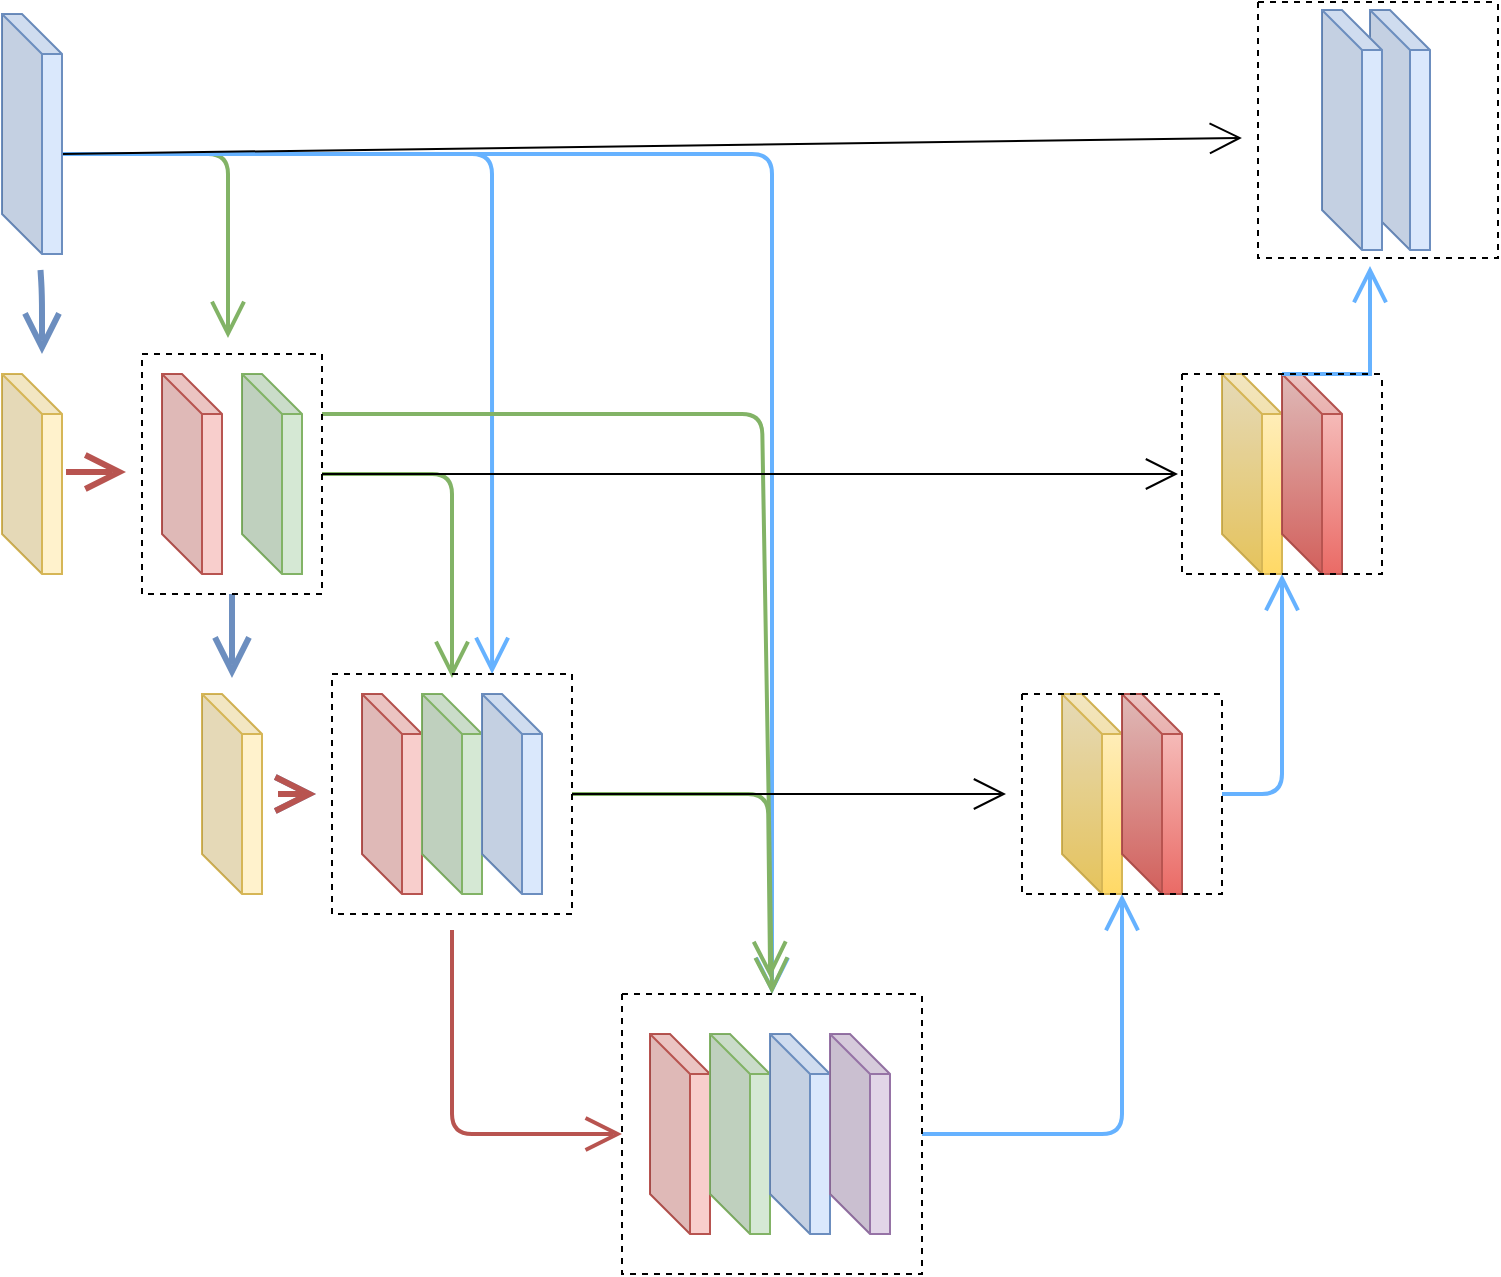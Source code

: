 <mxfile version="15.3.5" type="github" pages="2">
  <diagram id="Ag_8VVEDBAMMKNga9vtT" name="Page-1">
    <mxGraphModel dx="1185" dy="635" grid="1" gridSize="8" guides="1" tooltips="1" connect="1" arrows="1" fold="1" page="1" pageScale="1" pageWidth="827" pageHeight="1169" math="0" shadow="0">
      <root>
        <mxCell id="0" />
        <mxCell id="1" parent="0" />
        <mxCell id="mckceinjxPftj8hPHc1k-8" value="" style="edgeStyle=none;rounded=1;orthogonalLoop=1;jettySize=auto;html=1;endArrow=open;startSize=14;endSize=14;sourcePerimeterSpacing=8;targetPerimeterSpacing=8;strokeColor=#82b366;fillColor=#d5e8d4;strokeWidth=2;" edge="1" parent="1">
          <mxGeometry relative="1" as="geometry">
            <mxPoint x="98" y="120" as="sourcePoint" />
            <mxPoint x="173" y="212" as="targetPoint" />
            <Array as="points">
              <mxPoint x="173" y="120" />
            </Array>
          </mxGeometry>
        </mxCell>
        <mxCell id="mckceinjxPftj8hPHc1k-9" value="" style="edgeStyle=none;rounded=1;orthogonalLoop=1;jettySize=auto;html=1;endArrow=open;startSize=14;endSize=14;sourcePerimeterSpacing=8;targetPerimeterSpacing=8;strokeColor=#6c8ebf;fillColor=#dae8fc;strokeWidth=3;" edge="1" parent="1" source="KgxsG9EjSWyr2eloJQbw-3">
          <mxGeometry relative="1" as="geometry">
            <mxPoint x="80" y="220" as="targetPoint" />
            <Array as="points">
              <mxPoint x="80" y="190" />
            </Array>
          </mxGeometry>
        </mxCell>
        <mxCell id="WGrQJfBugWiV8SISti_7-2" style="edgeStyle=none;rounded=1;orthogonalLoop=1;jettySize=auto;html=1;exitX=0;exitY=0;exitDx=30;exitDy=70;exitPerimeter=0;entryX=0.667;entryY=0;entryDx=0;entryDy=0;entryPerimeter=0;endArrow=open;startSize=14;endSize=14;sourcePerimeterSpacing=8;targetPerimeterSpacing=8;strokeColor=#66B2FF;strokeWidth=2;" edge="1" parent="1" source="KgxsG9EjSWyr2eloJQbw-3" target="mckceinjxPftj8hPHc1k-17">
          <mxGeometry relative="1" as="geometry">
            <Array as="points">
              <mxPoint x="305" y="120" />
            </Array>
          </mxGeometry>
        </mxCell>
        <mxCell id="WGrQJfBugWiV8SISti_7-11" style="edgeStyle=none;rounded=1;orthogonalLoop=1;jettySize=auto;html=1;exitX=0;exitY=0;exitDx=30;exitDy=70;exitPerimeter=0;entryX=0.5;entryY=0;entryDx=0;entryDy=0;endArrow=open;startSize=14;endSize=14;sourcePerimeterSpacing=8;targetPerimeterSpacing=8;strokeColor=#66B2FF;strokeWidth=2;" edge="1" parent="1" source="KgxsG9EjSWyr2eloJQbw-3" target="WGrQJfBugWiV8SISti_7-7">
          <mxGeometry relative="1" as="geometry">
            <Array as="points">
              <mxPoint x="445" y="120" />
            </Array>
          </mxGeometry>
        </mxCell>
        <mxCell id="WGrQJfBugWiV8SISti_7-28" style="edgeStyle=none;rounded=0;orthogonalLoop=1;jettySize=auto;html=1;exitX=0;exitY=0;exitDx=30;exitDy=70;exitPerimeter=0;entryX=-0.067;entryY=0.531;entryDx=0;entryDy=0;entryPerimeter=0;endArrow=open;startSize=14;endSize=14;sourcePerimeterSpacing=8;targetPerimeterSpacing=8;strokeColor=default;strokeWidth=1;" edge="1" parent="1" source="KgxsG9EjSWyr2eloJQbw-3" target="WGrQJfBugWiV8SISti_7-26">
          <mxGeometry relative="1" as="geometry" />
        </mxCell>
        <mxCell id="KgxsG9EjSWyr2eloJQbw-3" value="" style="shape=cube;whiteSpace=wrap;html=1;boundedLbl=1;backgroundOutline=1;darkOpacity=0.05;darkOpacity2=0.1;fillColor=#dae8fc;strokeColor=#6c8ebf;" parent="1" vertex="1">
          <mxGeometry x="60" y="50" width="30" height="120" as="geometry" />
        </mxCell>
        <mxCell id="mckceinjxPftj8hPHc1k-10" value="" style="edgeStyle=none;rounded=1;orthogonalLoop=1;jettySize=auto;html=1;endArrow=open;startSize=14;endSize=14;sourcePerimeterSpacing=8;targetPerimeterSpacing=8;strokeColor=#b85450;strokeWidth=3;fillColor=#f8cecc;exitX=1.067;exitY=0.49;exitDx=0;exitDy=0;exitPerimeter=0;" edge="1" parent="1" source="KgxsG9EjSWyr2eloJQbw-4">
          <mxGeometry relative="1" as="geometry">
            <mxPoint x="122" y="279" as="targetPoint" />
          </mxGeometry>
        </mxCell>
        <mxCell id="KgxsG9EjSWyr2eloJQbw-4" value="" style="shape=cube;whiteSpace=wrap;html=1;boundedLbl=1;backgroundOutline=1;darkOpacity=0.05;darkOpacity2=0.1;fillColor=#fff2cc;strokeColor=#d6b656;" parent="1" vertex="1">
          <mxGeometry x="60" y="230" width="30" height="100" as="geometry" />
        </mxCell>
        <mxCell id="mckceinjxPftj8hPHc1k-3" value="" style="shape=cube;whiteSpace=wrap;html=1;boundedLbl=1;backgroundOutline=1;darkOpacity=0.05;darkOpacity2=0.1;fillColor=#dae8fc;strokeColor=#6c8ebf;" vertex="1" parent="1">
          <mxGeometry x="744" y="48" width="30" height="120" as="geometry" />
        </mxCell>
        <mxCell id="mckceinjxPftj8hPHc1k-4" value="" style="shape=cube;whiteSpace=wrap;html=1;boundedLbl=1;backgroundOutline=1;darkOpacity=0.05;darkOpacity2=0.1;fillColor=#fff2cc;strokeColor=#d6b656;gradientColor=#ffd966;" vertex="1" parent="1">
          <mxGeometry x="590" y="390" width="30" height="100" as="geometry" />
        </mxCell>
        <mxCell id="mckceinjxPftj8hPHc1k-5" value="" style="shape=cube;whiteSpace=wrap;html=1;boundedLbl=1;backgroundOutline=1;darkOpacity=0.05;darkOpacity2=0.1;fillColor=#f8cecc;strokeColor=#b85450;" vertex="1" parent="1">
          <mxGeometry x="140" y="230" width="30" height="100" as="geometry" />
        </mxCell>
        <mxCell id="mckceinjxPftj8hPHc1k-6" value="" style="shape=cube;whiteSpace=wrap;html=1;boundedLbl=1;backgroundOutline=1;darkOpacity=0.05;darkOpacity2=0.1;fillColor=#d5e8d4;strokeColor=#82b366;" vertex="1" parent="1">
          <mxGeometry x="180" y="230" width="30" height="100" as="geometry" />
        </mxCell>
        <mxCell id="mckceinjxPftj8hPHc1k-14" style="edgeStyle=none;rounded=1;orthogonalLoop=1;jettySize=auto;html=1;exitX=0.5;exitY=1;exitDx=0;exitDy=0;endArrow=open;startSize=14;endSize=14;sourcePerimeterSpacing=8;targetPerimeterSpacing=8;strokeColor=#6C8EBF;strokeWidth=3;" edge="1" parent="1" source="mckceinjxPftj8hPHc1k-7" target="mckceinjxPftj8hPHc1k-11">
          <mxGeometry relative="1" as="geometry" />
        </mxCell>
        <mxCell id="WGrQJfBugWiV8SISti_7-1" style="edgeStyle=none;rounded=1;orthogonalLoop=1;jettySize=auto;html=1;exitX=1;exitY=0.5;exitDx=0;exitDy=0;endArrow=open;startSize=14;endSize=14;sourcePerimeterSpacing=8;targetPerimeterSpacing=8;strokeColor=#82B366;strokeWidth=2;" edge="1" parent="1" source="mckceinjxPftj8hPHc1k-7" target="mckceinjxPftj8hPHc1k-15">
          <mxGeometry relative="1" as="geometry">
            <Array as="points">
              <mxPoint x="285" y="280" />
            </Array>
          </mxGeometry>
        </mxCell>
        <mxCell id="WGrQJfBugWiV8SISti_7-10" style="edgeStyle=none;rounded=1;orthogonalLoop=1;jettySize=auto;html=1;exitX=1;exitY=0.25;exitDx=0;exitDy=0;entryX=0.5;entryY=0;entryDx=0;entryDy=0;endArrow=open;startSize=14;endSize=14;sourcePerimeterSpacing=8;targetPerimeterSpacing=8;strokeColor=#82B366;strokeWidth=2;" edge="1" parent="1" source="mckceinjxPftj8hPHc1k-7" target="WGrQJfBugWiV8SISti_7-7">
          <mxGeometry relative="1" as="geometry">
            <Array as="points">
              <mxPoint x="440" y="250" />
            </Array>
          </mxGeometry>
        </mxCell>
        <mxCell id="WGrQJfBugWiV8SISti_7-24" style="edgeStyle=none;rounded=0;orthogonalLoop=1;jettySize=auto;html=1;exitX=1;exitY=0.5;exitDx=0;exitDy=0;endArrow=open;startSize=14;endSize=14;sourcePerimeterSpacing=8;targetPerimeterSpacing=8;strokeColor=default;strokeWidth=1;" edge="1" parent="1" source="mckceinjxPftj8hPHc1k-7">
          <mxGeometry relative="1" as="geometry">
            <mxPoint x="648" y="280" as="targetPoint" />
          </mxGeometry>
        </mxCell>
        <mxCell id="mckceinjxPftj8hPHc1k-7" value="" style="rounded=0;whiteSpace=wrap;html=1;hachureGap=4;pointerEvents=0;shadow=0;glass=0;sketch=0;fillStyle=auto;fillColor=none;dashed=1;" vertex="1" parent="1">
          <mxGeometry x="130" y="220" width="90" height="120" as="geometry" />
        </mxCell>
        <mxCell id="mckceinjxPftj8hPHc1k-18" value="" style="edgeStyle=none;rounded=1;orthogonalLoop=1;jettySize=auto;html=1;endArrow=open;startSize=14;endSize=14;sourcePerimeterSpacing=8;targetPerimeterSpacing=8;strokeColor=#6C8EBF;strokeWidth=3;" edge="1" parent="1" source="mckceinjxPftj8hPHc1k-11" target="mckceinjxPftj8hPHc1k-17">
          <mxGeometry relative="1" as="geometry" />
        </mxCell>
        <mxCell id="mckceinjxPftj8hPHc1k-20" value="" style="edgeStyle=none;rounded=1;orthogonalLoop=1;jettySize=auto;html=1;endArrow=open;startSize=14;endSize=14;sourcePerimeterSpacing=8;targetPerimeterSpacing=8;strokeColor=#B85450;strokeWidth=3;" edge="1" parent="1" source="mckceinjxPftj8hPHc1k-11" target="mckceinjxPftj8hPHc1k-17">
          <mxGeometry relative="1" as="geometry" />
        </mxCell>
        <mxCell id="mckceinjxPftj8hPHc1k-11" value="" style="shape=cube;whiteSpace=wrap;html=1;boundedLbl=1;backgroundOutline=1;darkOpacity=0.05;darkOpacity2=0.1;fillColor=#fff2cc;strokeColor=#d6b656;" vertex="1" parent="1">
          <mxGeometry x="160" y="390" width="30" height="100" as="geometry" />
        </mxCell>
        <mxCell id="mckceinjxPftj8hPHc1k-13" value="" style="shape=cube;whiteSpace=wrap;html=1;boundedLbl=1;backgroundOutline=1;darkOpacity=0.05;darkOpacity2=0.1;fillColor=#f8cecc;strokeColor=#b85450;" vertex="1" parent="1">
          <mxGeometry x="240" y="390" width="30" height="100" as="geometry" />
        </mxCell>
        <mxCell id="mckceinjxPftj8hPHc1k-15" value="" style="shape=cube;whiteSpace=wrap;html=1;boundedLbl=1;backgroundOutline=1;darkOpacity=0.05;darkOpacity2=0.1;fillColor=#d5e8d4;strokeColor=#82b366;" vertex="1" parent="1">
          <mxGeometry x="270" y="390" width="30" height="100" as="geometry" />
        </mxCell>
        <mxCell id="mckceinjxPftj8hPHc1k-16" value="" style="shape=cube;whiteSpace=wrap;html=1;boundedLbl=1;backgroundOutline=1;darkOpacity=0.05;darkOpacity2=0.1;fillColor=#dae8fc;strokeColor=#6c8ebf;" vertex="1" parent="1">
          <mxGeometry x="300" y="390" width="30" height="100" as="geometry" />
        </mxCell>
        <mxCell id="WGrQJfBugWiV8SISti_7-8" style="edgeStyle=none;rounded=1;orthogonalLoop=1;jettySize=auto;html=1;entryX=0;entryY=0.5;entryDx=0;entryDy=0;endArrow=open;startSize=14;endSize=14;sourcePerimeterSpacing=8;targetPerimeterSpacing=8;strokeColor=#B85450;strokeWidth=2;" edge="1" parent="1" source="mckceinjxPftj8hPHc1k-17" target="WGrQJfBugWiV8SISti_7-7">
          <mxGeometry relative="1" as="geometry">
            <Array as="points">
              <mxPoint x="285" y="610" />
            </Array>
          </mxGeometry>
        </mxCell>
        <mxCell id="WGrQJfBugWiV8SISti_7-9" style="edgeStyle=none;rounded=1;orthogonalLoop=1;jettySize=auto;html=1;exitX=1;exitY=0.5;exitDx=0;exitDy=0;endArrow=open;startSize=14;endSize=14;sourcePerimeterSpacing=8;targetPerimeterSpacing=8;strokeColor=#82B366;strokeWidth=2;" edge="1" parent="1" source="mckceinjxPftj8hPHc1k-17" target="WGrQJfBugWiV8SISti_7-7">
          <mxGeometry relative="1" as="geometry">
            <Array as="points">
              <mxPoint x="443" y="440" />
            </Array>
          </mxGeometry>
        </mxCell>
        <mxCell id="WGrQJfBugWiV8SISti_7-22" style="edgeStyle=none;rounded=1;orthogonalLoop=1;jettySize=auto;html=1;exitX=1;exitY=0.5;exitDx=0;exitDy=0;entryX=0;entryY=0.5;entryDx=0;entryDy=0;endArrow=open;startSize=14;endSize=14;sourcePerimeterSpacing=8;targetPerimeterSpacing=8;strokeColor=none;strokeWidth=2;" edge="1" parent="1" source="mckceinjxPftj8hPHc1k-17" target="WGrQJfBugWiV8SISti_7-16">
          <mxGeometry relative="1" as="geometry" />
        </mxCell>
        <mxCell id="WGrQJfBugWiV8SISti_7-23" style="edgeStyle=none;orthogonalLoop=1;jettySize=auto;html=1;exitX=1;exitY=0.5;exitDx=0;exitDy=0;endArrow=open;startSize=14;endSize=14;sourcePerimeterSpacing=8;targetPerimeterSpacing=8;strokeColor=default;strokeWidth=1;rounded=0;" edge="1" parent="1" source="mckceinjxPftj8hPHc1k-17" target="WGrQJfBugWiV8SISti_7-16">
          <mxGeometry relative="1" as="geometry" />
        </mxCell>
        <mxCell id="mckceinjxPftj8hPHc1k-17" value="" style="whiteSpace=wrap;html=1;aspect=fixed;rounded=0;shadow=0;glass=0;dashed=1;sketch=0;hachureGap=4;pointerEvents=0;fillColor=none;gradientDirection=south;" vertex="1" parent="1">
          <mxGeometry x="225" y="380" width="120" height="120" as="geometry" />
        </mxCell>
        <mxCell id="WGrQJfBugWiV8SISti_7-3" value="" style="shape=cube;whiteSpace=wrap;html=1;boundedLbl=1;backgroundOutline=1;darkOpacity=0.05;darkOpacity2=0.1;fillColor=#f8cecc;strokeColor=#b85450;" vertex="1" parent="1">
          <mxGeometry x="384" y="560" width="30" height="100" as="geometry" />
        </mxCell>
        <mxCell id="WGrQJfBugWiV8SISti_7-4" value="" style="shape=cube;whiteSpace=wrap;html=1;boundedLbl=1;backgroundOutline=1;darkOpacity=0.05;darkOpacity2=0.1;fillColor=#d5e8d4;strokeColor=#82b366;" vertex="1" parent="1">
          <mxGeometry x="414" y="560" width="30" height="100" as="geometry" />
        </mxCell>
        <mxCell id="WGrQJfBugWiV8SISti_7-5" value="" style="shape=cube;whiteSpace=wrap;html=1;boundedLbl=1;backgroundOutline=1;darkOpacity=0.05;darkOpacity2=0.1;fillColor=#dae8fc;strokeColor=#6c8ebf;" vertex="1" parent="1">
          <mxGeometry x="444" y="560" width="30" height="100" as="geometry" />
        </mxCell>
        <mxCell id="WGrQJfBugWiV8SISti_7-6" value="" style="shape=cube;whiteSpace=wrap;html=1;boundedLbl=1;backgroundOutline=1;darkOpacity=0.05;darkOpacity2=0.1;fillColor=#e1d5e7;strokeColor=#9673a6;" vertex="1" parent="1">
          <mxGeometry x="474" y="560" width="30" height="100" as="geometry" />
        </mxCell>
        <mxCell id="WGrQJfBugWiV8SISti_7-19" style="edgeStyle=none;rounded=1;orthogonalLoop=1;jettySize=auto;html=1;exitX=1;exitY=0.5;exitDx=0;exitDy=0;entryX=0.5;entryY=1;entryDx=0;entryDy=0;endArrow=open;startSize=14;endSize=14;sourcePerimeterSpacing=8;targetPerimeterSpacing=8;strokeColor=#66B2FF;strokeWidth=2;" edge="1" parent="1" source="WGrQJfBugWiV8SISti_7-7" target="WGrQJfBugWiV8SISti_7-16">
          <mxGeometry relative="1" as="geometry">
            <Array as="points">
              <mxPoint x="620" y="610" />
            </Array>
          </mxGeometry>
        </mxCell>
        <mxCell id="WGrQJfBugWiV8SISti_7-7" value="" style="swimlane;startSize=0;rounded=0;shadow=0;glass=0;dashed=1;sketch=0;hachureGap=4;pointerEvents=0;fillColor=none;gradientDirection=south;" vertex="1" parent="1">
          <mxGeometry x="370" y="540" width="150" height="140" as="geometry" />
        </mxCell>
        <mxCell id="WGrQJfBugWiV8SISti_7-12" value="" style="shape=cube;whiteSpace=wrap;html=1;boundedLbl=1;backgroundOutline=1;darkOpacity=0.05;darkOpacity2=0.1;fillColor=#f8cecc;strokeColor=#b85450;gradientColor=#ea6b66;" vertex="1" parent="1">
          <mxGeometry x="620" y="390" width="30" height="100" as="geometry" />
        </mxCell>
        <mxCell id="WGrQJfBugWiV8SISti_7-14" value="" style="shape=cube;whiteSpace=wrap;html=1;boundedLbl=1;backgroundOutline=1;darkOpacity=0.05;darkOpacity2=0.1;fillColor=#fff2cc;strokeColor=#d6b656;gradientColor=#ffd966;" vertex="1" parent="1">
          <mxGeometry x="670" y="230" width="30" height="100" as="geometry" />
        </mxCell>
        <mxCell id="WGrQJfBugWiV8SISti_7-15" value="" style="shape=cube;whiteSpace=wrap;html=1;boundedLbl=1;backgroundOutline=1;darkOpacity=0.05;darkOpacity2=0.1;fillColor=#f8cecc;strokeColor=#b85450;gradientColor=#ea6b66;" vertex="1" parent="1">
          <mxGeometry x="700" y="230" width="30" height="100" as="geometry" />
        </mxCell>
        <mxCell id="WGrQJfBugWiV8SISti_7-20" style="edgeStyle=none;rounded=1;orthogonalLoop=1;jettySize=auto;html=1;exitX=1;exitY=0.5;exitDx=0;exitDy=0;entryX=0.5;entryY=1;entryDx=0;entryDy=0;endArrow=open;startSize=14;endSize=14;sourcePerimeterSpacing=8;targetPerimeterSpacing=8;strokeColor=#66B2FF;strokeWidth=2;" edge="1" parent="1" source="WGrQJfBugWiV8SISti_7-16" target="WGrQJfBugWiV8SISti_7-18">
          <mxGeometry relative="1" as="geometry">
            <Array as="points">
              <mxPoint x="700" y="440" />
            </Array>
          </mxGeometry>
        </mxCell>
        <mxCell id="WGrQJfBugWiV8SISti_7-16" value="" style="swimlane;startSize=0;rounded=0;shadow=0;glass=0;dashed=1;sketch=0;hachureGap=4;pointerEvents=0;fillColor=none;gradientDirection=south;" vertex="1" parent="1">
          <mxGeometry x="570" y="390" width="100" height="100" as="geometry" />
        </mxCell>
        <mxCell id="WGrQJfBugWiV8SISti_7-30" style="edgeStyle=none;rounded=0;orthogonalLoop=1;jettySize=auto;html=1;exitX=0.5;exitY=0;exitDx=0;exitDy=0;endArrow=open;startSize=14;endSize=14;sourcePerimeterSpacing=8;targetPerimeterSpacing=8;strokeColor=#66B2FF;strokeWidth=2;" edge="1" parent="1" source="WGrQJfBugWiV8SISti_7-18">
          <mxGeometry relative="1" as="geometry">
            <mxPoint x="744.0" y="176" as="targetPoint" />
            <Array as="points">
              <mxPoint x="744" y="230" />
            </Array>
          </mxGeometry>
        </mxCell>
        <mxCell id="WGrQJfBugWiV8SISti_7-18" value="" style="swimlane;startSize=0;rounded=0;shadow=0;glass=0;dashed=1;sketch=0;hachureGap=4;pointerEvents=0;fillColor=none;gradientDirection=south;" vertex="1" parent="1">
          <mxGeometry x="650" y="230" width="100" height="100" as="geometry" />
        </mxCell>
        <mxCell id="WGrQJfBugWiV8SISti_7-25" value="" style="shape=cube;whiteSpace=wrap;html=1;boundedLbl=1;backgroundOutline=1;darkOpacity=0.05;darkOpacity2=0.1;fillColor=#dae8fc;strokeColor=#6c8ebf;" vertex="1" parent="1">
          <mxGeometry x="720" y="48" width="30" height="120" as="geometry" />
        </mxCell>
        <mxCell id="WGrQJfBugWiV8SISti_7-26" value="" style="swimlane;startSize=0;rounded=0;shadow=0;glass=0;dashed=1;sketch=0;hachureGap=4;pointerEvents=0;fillColor=none;gradientDirection=south;" vertex="1" parent="1">
          <mxGeometry x="688" y="44" width="120" height="128" as="geometry" />
        </mxCell>
      </root>
    </mxGraphModel>
  </diagram>
  <diagram id="mnQ-ffXBAgGOA3uK3z1J" name="Page-2">
    <mxGraphModel dx="1422" dy="762" grid="1" gridSize="10" guides="1" tooltips="1" connect="1" arrows="1" fold="1" page="1" pageScale="1" pageWidth="827" pageHeight="1169" math="0" shadow="0">
      <root>
        <mxCell id="mlnie7vaz3hcta5wjDBV-0" />
        <mxCell id="mlnie7vaz3hcta5wjDBV-1" parent="mlnie7vaz3hcta5wjDBV-0" />
      </root>
    </mxGraphModel>
  </diagram>
</mxfile>
